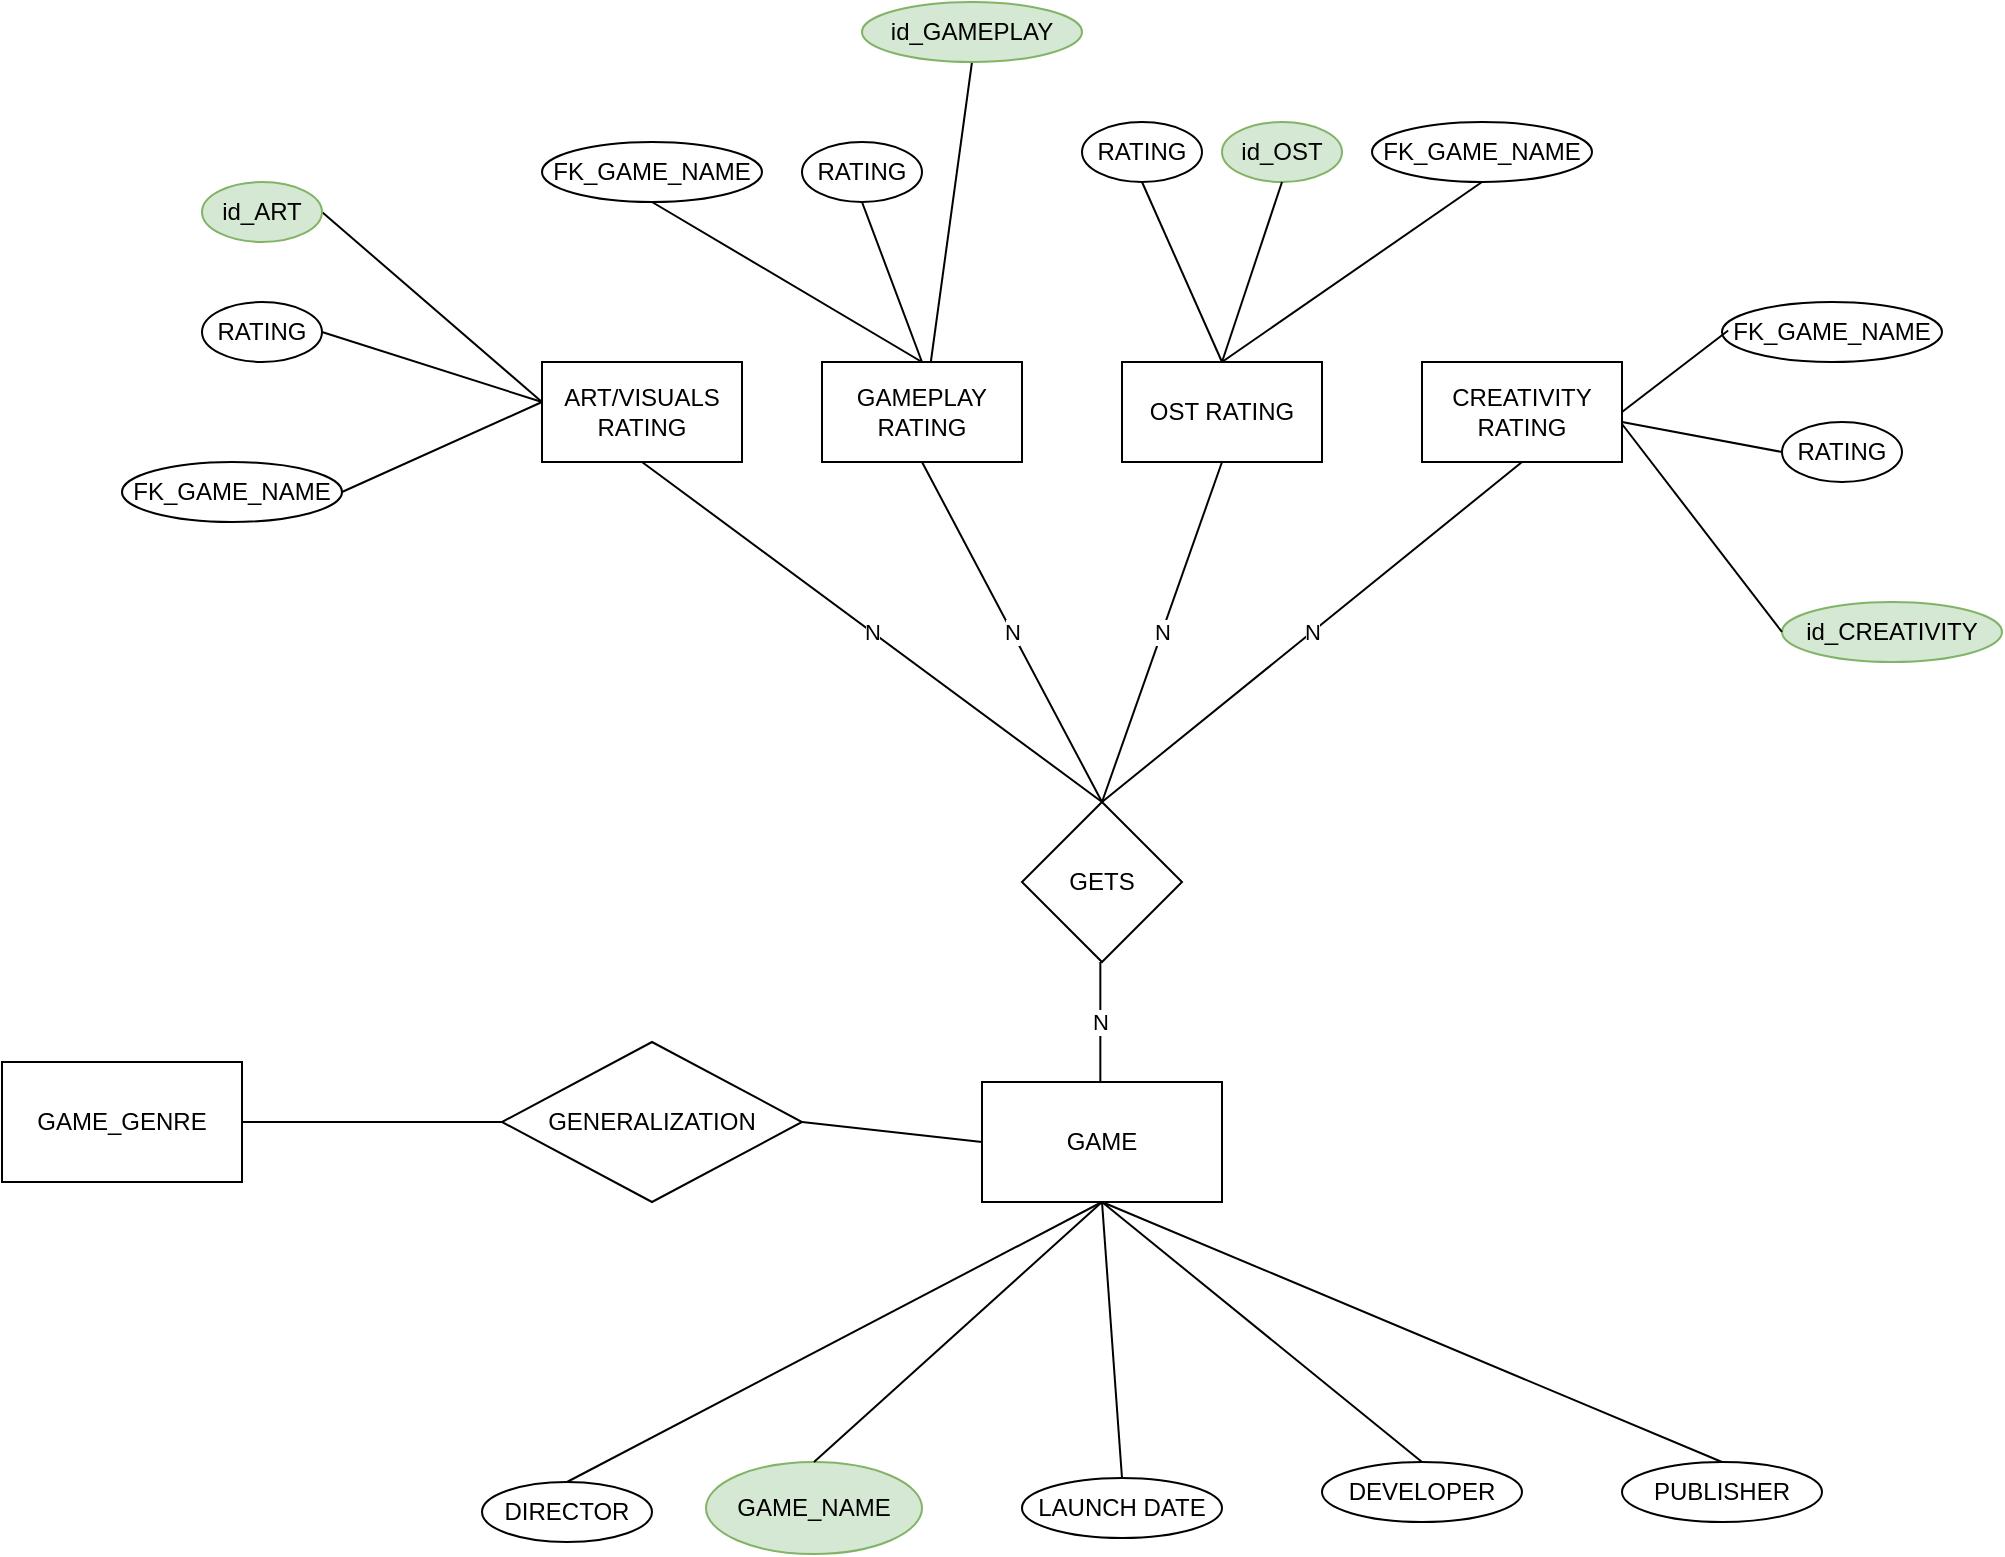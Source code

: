 <mxfile version="28.0.6">
  <diagram name="Página-1" id="6a5DYLOzgH-8xALXWZHd">
    <mxGraphModel dx="1430" dy="770" grid="1" gridSize="10" guides="1" tooltips="1" connect="1" arrows="1" fold="1" page="1" pageScale="1" pageWidth="2339" pageHeight="3300" math="0" shadow="0">
      <root>
        <mxCell id="0" />
        <mxCell id="1" parent="0" />
        <mxCell id="EieKeSjeqdE_A_YmpYcG-1" value="GAME" style="rounded=0;whiteSpace=wrap;html=1;" parent="1" vertex="1">
          <mxGeometry x="920" y="910" width="120" height="60" as="geometry" />
        </mxCell>
        <mxCell id="EieKeSjeqdE_A_YmpYcG-2" value="GETS" style="rhombus;whiteSpace=wrap;html=1;" parent="1" vertex="1">
          <mxGeometry x="940" y="770" width="80" height="80" as="geometry" />
        </mxCell>
        <mxCell id="EieKeSjeqdE_A_YmpYcG-9" value="GAME_NAME" style="ellipse;whiteSpace=wrap;html=1;fillColor=#d5e8d4;strokeColor=#82b366;" parent="1" vertex="1">
          <mxGeometry x="782" y="1100" width="108" height="46" as="geometry" />
        </mxCell>
        <mxCell id="EieKeSjeqdE_A_YmpYcG-10" value="LAUNCH DATE" style="ellipse;whiteSpace=wrap;html=1;" parent="1" vertex="1">
          <mxGeometry x="940" y="1108" width="100" height="30" as="geometry" />
        </mxCell>
        <mxCell id="EieKeSjeqdE_A_YmpYcG-12" value="DIRECTOR" style="ellipse;whiteSpace=wrap;html=1;" parent="1" vertex="1">
          <mxGeometry x="670" y="1110" width="85" height="30" as="geometry" />
        </mxCell>
        <mxCell id="EieKeSjeqdE_A_YmpYcG-16" value="ART/VISUALS RATING" style="rounded=0;whiteSpace=wrap;html=1;" parent="1" vertex="1">
          <mxGeometry x="700" y="550" width="100" height="50" as="geometry" />
        </mxCell>
        <mxCell id="EieKeSjeqdE_A_YmpYcG-17" value="GAMEPLAY RATING" style="rounded=0;whiteSpace=wrap;html=1;" parent="1" vertex="1">
          <mxGeometry x="840" y="550" width="100" height="50" as="geometry" />
        </mxCell>
        <mxCell id="EieKeSjeqdE_A_YmpYcG-18" value="OST RATING" style="rounded=0;whiteSpace=wrap;html=1;" parent="1" vertex="1">
          <mxGeometry x="990" y="550" width="100" height="50" as="geometry" />
        </mxCell>
        <mxCell id="EieKeSjeqdE_A_YmpYcG-19" value="CREATIVITY RATING" style="rounded=0;whiteSpace=wrap;html=1;" parent="1" vertex="1">
          <mxGeometry x="1140" y="550" width="100" height="50" as="geometry" />
        </mxCell>
        <mxCell id="EieKeSjeqdE_A_YmpYcG-28" value="" style="endArrow=none;html=1;rounded=0;entryX=0.5;entryY=1;entryDx=0;entryDy=0;" parent="1" target="EieKeSjeqdE_A_YmpYcG-32" edge="1">
          <mxGeometry width="50" height="50" relative="1" as="geometry">
            <mxPoint x="890" y="550" as="sourcePoint" />
            <mxPoint x="865" y="470" as="targetPoint" />
          </mxGeometry>
        </mxCell>
        <mxCell id="EieKeSjeqdE_A_YmpYcG-29" value="" style="endArrow=none;html=1;rounded=0;exitX=1;exitY=0.5;exitDx=0;exitDy=0;" parent="1" source="EieKeSjeqdE_A_YmpYcG-33" edge="1">
          <mxGeometry width="50" height="50" relative="1" as="geometry">
            <mxPoint x="590" y="555" as="sourcePoint" />
            <mxPoint x="700" y="570" as="targetPoint" />
          </mxGeometry>
        </mxCell>
        <mxCell id="EieKeSjeqdE_A_YmpYcG-30" value="RATING" style="ellipse;whiteSpace=wrap;html=1;" parent="1" vertex="1">
          <mxGeometry x="530" y="520" width="60" height="30" as="geometry" />
        </mxCell>
        <mxCell id="EieKeSjeqdE_A_YmpYcG-32" value="FK_GAME_NAME" style="ellipse;whiteSpace=wrap;html=1;" parent="1" vertex="1">
          <mxGeometry x="700" y="440" width="110" height="30" as="geometry" />
        </mxCell>
        <mxCell id="EieKeSjeqdE_A_YmpYcG-33" value="FK_GAME_NAME" style="ellipse;whiteSpace=wrap;html=1;fillColor=#FFFFFF;" parent="1" vertex="1">
          <mxGeometry x="490" y="600" width="110" height="30" as="geometry" />
        </mxCell>
        <mxCell id="EieKeSjeqdE_A_YmpYcG-34" value="" style="endArrow=none;html=1;rounded=0;exitX=1;exitY=0.5;exitDx=0;exitDy=0;" parent="1" source="EieKeSjeqdE_A_YmpYcG-30" edge="1">
          <mxGeometry width="50" height="50" relative="1" as="geometry">
            <mxPoint x="600" y="615" as="sourcePoint" />
            <mxPoint x="700" y="570" as="targetPoint" />
          </mxGeometry>
        </mxCell>
        <mxCell id="EieKeSjeqdE_A_YmpYcG-36" value="" style="endArrow=none;html=1;rounded=0;entryX=0.5;entryY=1;entryDx=0;entryDy=0;" parent="1" target="EieKeSjeqdE_A_YmpYcG-42" edge="1">
          <mxGeometry width="50" height="50" relative="1" as="geometry">
            <mxPoint x="890" y="550" as="sourcePoint" />
            <mxPoint x="895" y="470" as="targetPoint" />
          </mxGeometry>
        </mxCell>
        <mxCell id="EieKeSjeqdE_A_YmpYcG-38" value="" style="endArrow=none;html=1;rounded=0;exitX=1;exitY=0.5;exitDx=0;exitDy=0;" parent="1" edge="1">
          <mxGeometry width="50" height="50" relative="1" as="geometry">
            <mxPoint x="590" y="475" as="sourcePoint" />
            <mxPoint x="700" y="570" as="targetPoint" />
          </mxGeometry>
        </mxCell>
        <mxCell id="EieKeSjeqdE_A_YmpYcG-39" value="" style="endArrow=none;html=1;rounded=0;entryX=0.5;entryY=1;entryDx=0;entryDy=0;" parent="1" target="EieKeSjeqdE_A_YmpYcG-43" edge="1">
          <mxGeometry width="50" height="50" relative="1" as="geometry">
            <mxPoint x="894.41" y="550" as="sourcePoint" />
            <mxPoint x="980" y="470" as="targetPoint" />
          </mxGeometry>
        </mxCell>
        <mxCell id="EieKeSjeqdE_A_YmpYcG-40" value="id_ART" style="ellipse;whiteSpace=wrap;html=1;fillColor=#d5e8d4;strokeColor=#82b366;" parent="1" vertex="1">
          <mxGeometry x="530" y="460" width="60" height="30" as="geometry" />
        </mxCell>
        <mxCell id="EieKeSjeqdE_A_YmpYcG-42" value="RATING" style="ellipse;whiteSpace=wrap;html=1;" parent="1" vertex="1">
          <mxGeometry x="830" y="440" width="60" height="30" as="geometry" />
        </mxCell>
        <mxCell id="EieKeSjeqdE_A_YmpYcG-43" value="id_GAMEPLAY" style="ellipse;whiteSpace=wrap;html=1;fillColor=#d5e8d4;strokeColor=#82b366;" parent="1" vertex="1">
          <mxGeometry x="860" y="370" width="110" height="30" as="geometry" />
        </mxCell>
        <mxCell id="EieKeSjeqdE_A_YmpYcG-45" value="FK_GAME_NAME" style="ellipse;whiteSpace=wrap;html=1;fillColor=#FFFFFF;" parent="1" vertex="1">
          <mxGeometry x="1290" y="520" width="110" height="30" as="geometry" />
        </mxCell>
        <mxCell id="EieKeSjeqdE_A_YmpYcG-47" value="id_CREATIVITY" style="ellipse;whiteSpace=wrap;html=1;fillColor=#d5e8d4;strokeColor=#82b366;" parent="1" vertex="1">
          <mxGeometry x="1320" y="670" width="110" height="30" as="geometry" />
        </mxCell>
        <mxCell id="EieKeSjeqdE_A_YmpYcG-48" value="" style="endArrow=none;html=1;rounded=0;entryX=0.028;entryY=0.475;entryDx=0;entryDy=0;entryPerimeter=0;" parent="1" target="EieKeSjeqdE_A_YmpYcG-45" edge="1">
          <mxGeometry width="50" height="50" relative="1" as="geometry">
            <mxPoint x="1240" y="575" as="sourcePoint" />
            <mxPoint x="1290" y="530" as="targetPoint" />
          </mxGeometry>
        </mxCell>
        <mxCell id="EieKeSjeqdE_A_YmpYcG-49" value="" style="endArrow=none;html=1;rounded=0;entryX=0;entryY=0.5;entryDx=0;entryDy=0;" parent="1" target="EieKeSjeqdE_A_YmpYcG-47" edge="1">
          <mxGeometry width="50" height="50" relative="1" as="geometry">
            <mxPoint x="1240" y="581" as="sourcePoint" />
            <mxPoint x="1293" y="540" as="targetPoint" />
          </mxGeometry>
        </mxCell>
        <mxCell id="EieKeSjeqdE_A_YmpYcG-51" value="RATING" style="ellipse;whiteSpace=wrap;html=1;" parent="1" vertex="1">
          <mxGeometry x="1320" y="580" width="60" height="30" as="geometry" />
        </mxCell>
        <mxCell id="EieKeSjeqdE_A_YmpYcG-52" value="" style="endArrow=none;html=1;rounded=0;entryX=0;entryY=0.5;entryDx=0;entryDy=0;" parent="1" target="EieKeSjeqdE_A_YmpYcG-51" edge="1">
          <mxGeometry width="50" height="50" relative="1" as="geometry">
            <mxPoint x="1240" y="580" as="sourcePoint" />
            <mxPoint x="1293" y="539" as="targetPoint" />
          </mxGeometry>
        </mxCell>
        <mxCell id="EieKeSjeqdE_A_YmpYcG-53" value="FK_GAME_NAME" style="ellipse;whiteSpace=wrap;html=1;fillColor=#FFFFFF;" parent="1" vertex="1">
          <mxGeometry x="1115" y="430" width="110" height="30" as="geometry" />
        </mxCell>
        <mxCell id="EieKeSjeqdE_A_YmpYcG-54" value="" style="endArrow=none;html=1;rounded=0;entryX=0.5;entryY=1;entryDx=0;entryDy=0;" parent="1" target="EieKeSjeqdE_A_YmpYcG-53" edge="1">
          <mxGeometry width="50" height="50" relative="1" as="geometry">
            <mxPoint x="1040" y="550" as="sourcePoint" />
            <mxPoint x="1090" y="500" as="targetPoint" />
          </mxGeometry>
        </mxCell>
        <mxCell id="EieKeSjeqdE_A_YmpYcG-55" value="RATING" style="ellipse;whiteSpace=wrap;html=1;" parent="1" vertex="1">
          <mxGeometry x="970" y="430" width="60" height="30" as="geometry" />
        </mxCell>
        <mxCell id="EieKeSjeqdE_A_YmpYcG-56" value="" style="endArrow=none;html=1;rounded=0;entryX=0.5;entryY=1;entryDx=0;entryDy=0;" parent="1" target="EieKeSjeqdE_A_YmpYcG-55" edge="1">
          <mxGeometry width="50" height="50" relative="1" as="geometry">
            <mxPoint x="1040" y="550" as="sourcePoint" />
            <mxPoint x="1090" y="500" as="targetPoint" />
          </mxGeometry>
        </mxCell>
        <mxCell id="EieKeSjeqdE_A_YmpYcG-57" value="id_OST" style="ellipse;whiteSpace=wrap;html=1;fillColor=#d5e8d4;strokeColor=#82b366;" parent="1" vertex="1">
          <mxGeometry x="1040" y="430" width="60" height="30" as="geometry" />
        </mxCell>
        <mxCell id="EieKeSjeqdE_A_YmpYcG-58" value="" style="endArrow=none;html=1;rounded=0;entryX=0.5;entryY=1;entryDx=0;entryDy=0;" parent="1" target="EieKeSjeqdE_A_YmpYcG-57" edge="1">
          <mxGeometry width="50" height="50" relative="1" as="geometry">
            <mxPoint x="1040" y="550" as="sourcePoint" />
            <mxPoint x="1090" y="500" as="targetPoint" />
          </mxGeometry>
        </mxCell>
        <mxCell id="EieKeSjeqdE_A_YmpYcG-59" value="N" style="endArrow=none;html=1;rounded=0;entryX=0.5;entryY=1;entryDx=0;entryDy=0;" parent="1" target="EieKeSjeqdE_A_YmpYcG-16" edge="1">
          <mxGeometry width="50" height="50" relative="1" as="geometry">
            <mxPoint x="980" y="770" as="sourcePoint" />
            <mxPoint x="1030" y="720" as="targetPoint" />
          </mxGeometry>
        </mxCell>
        <mxCell id="EieKeSjeqdE_A_YmpYcG-60" value="N" style="endArrow=none;html=1;rounded=0;entryX=0.5;entryY=1;entryDx=0;entryDy=0;" parent="1" target="EieKeSjeqdE_A_YmpYcG-17" edge="1">
          <mxGeometry width="50" height="50" relative="1" as="geometry">
            <mxPoint x="980" y="770" as="sourcePoint" />
            <mxPoint x="1030" y="720" as="targetPoint" />
          </mxGeometry>
        </mxCell>
        <mxCell id="EieKeSjeqdE_A_YmpYcG-62" value="N" style="endArrow=none;html=1;rounded=0;entryX=0.5;entryY=1;entryDx=0;entryDy=0;" parent="1" target="EieKeSjeqdE_A_YmpYcG-18" edge="1">
          <mxGeometry width="50" height="50" relative="1" as="geometry">
            <mxPoint x="980" y="770" as="sourcePoint" />
            <mxPoint x="1030" y="720" as="targetPoint" />
          </mxGeometry>
        </mxCell>
        <mxCell id="EieKeSjeqdE_A_YmpYcG-64" value="N" style="endArrow=none;html=1;rounded=0;entryX=0.5;entryY=1;entryDx=0;entryDy=0;" parent="1" target="EieKeSjeqdE_A_YmpYcG-19" edge="1">
          <mxGeometry width="50" height="50" relative="1" as="geometry">
            <mxPoint x="980" y="770" as="sourcePoint" />
            <mxPoint x="1030" y="720" as="targetPoint" />
          </mxGeometry>
        </mxCell>
        <mxCell id="EieKeSjeqdE_A_YmpYcG-68" value="N" style="endArrow=none;html=1;rounded=0;exitX=0.5;exitY=0;exitDx=0;exitDy=0;" parent="1" edge="1">
          <mxGeometry width="50" height="50" relative="1" as="geometry">
            <mxPoint x="979.17" y="910" as="sourcePoint" />
            <mxPoint x="979.17" y="850" as="targetPoint" />
          </mxGeometry>
        </mxCell>
        <mxCell id="EieKeSjeqdE_A_YmpYcG-69" value="" style="endArrow=none;html=1;rounded=0;exitX=0.5;exitY=0;exitDx=0;exitDy=0;" parent="1" source="EieKeSjeqdE_A_YmpYcG-9" edge="1">
          <mxGeometry width="50" height="50" relative="1" as="geometry">
            <mxPoint x="930" y="1020" as="sourcePoint" />
            <mxPoint x="980" y="970" as="targetPoint" />
          </mxGeometry>
        </mxCell>
        <mxCell id="EieKeSjeqdE_A_YmpYcG-70" value="" style="endArrow=none;html=1;rounded=0;exitX=0.5;exitY=0;exitDx=0;exitDy=0;" parent="1" source="EieKeSjeqdE_A_YmpYcG-12" edge="1">
          <mxGeometry width="50" height="50" relative="1" as="geometry">
            <mxPoint x="930" y="1020" as="sourcePoint" />
            <mxPoint x="980" y="970" as="targetPoint" />
          </mxGeometry>
        </mxCell>
        <mxCell id="EieKeSjeqdE_A_YmpYcG-71" value="" style="endArrow=none;html=1;rounded=0;exitX=0.5;exitY=0;exitDx=0;exitDy=0;" parent="1" source="EieKeSjeqdE_A_YmpYcG-10" edge="1">
          <mxGeometry width="50" height="50" relative="1" as="geometry">
            <mxPoint x="930" y="1020" as="sourcePoint" />
            <mxPoint x="980" y="970" as="targetPoint" />
          </mxGeometry>
        </mxCell>
        <mxCell id="EieKeSjeqdE_A_YmpYcG-73" value="DEVELOPER" style="ellipse;whiteSpace=wrap;html=1;" parent="1" vertex="1">
          <mxGeometry x="1090" y="1100" width="100" height="30" as="geometry" />
        </mxCell>
        <mxCell id="EieKeSjeqdE_A_YmpYcG-74" value="PUBLISHER" style="ellipse;whiteSpace=wrap;html=1;" parent="1" vertex="1">
          <mxGeometry x="1240" y="1100" width="100" height="30" as="geometry" />
        </mxCell>
        <mxCell id="EieKeSjeqdE_A_YmpYcG-75" value="" style="endArrow=none;html=1;rounded=0;exitX=0.5;exitY=0;exitDx=0;exitDy=0;" parent="1" source="EieKeSjeqdE_A_YmpYcG-73" edge="1">
          <mxGeometry width="50" height="50" relative="1" as="geometry">
            <mxPoint x="930" y="1020" as="sourcePoint" />
            <mxPoint x="980" y="970" as="targetPoint" />
          </mxGeometry>
        </mxCell>
        <mxCell id="EieKeSjeqdE_A_YmpYcG-76" value="" style="endArrow=none;html=1;rounded=0;exitX=0.5;exitY=0;exitDx=0;exitDy=0;" parent="1" source="EieKeSjeqdE_A_YmpYcG-74" edge="1">
          <mxGeometry width="50" height="50" relative="1" as="geometry">
            <mxPoint x="930" y="1020" as="sourcePoint" />
            <mxPoint x="980" y="970" as="targetPoint" />
          </mxGeometry>
        </mxCell>
        <mxCell id="xbaq23NCa0stYrIp5ck9-1" value="GAME_GENRE" style="rounded=0;whiteSpace=wrap;html=1;" parent="1" vertex="1">
          <mxGeometry x="430" y="900" width="120" height="60" as="geometry" />
        </mxCell>
        <mxCell id="xbaq23NCa0stYrIp5ck9-2" value="GENERALIZATION" style="rhombus;whiteSpace=wrap;html=1;" parent="1" vertex="1">
          <mxGeometry x="680" y="890" width="150" height="80" as="geometry" />
        </mxCell>
        <mxCell id="xbaq23NCa0stYrIp5ck9-3" value="" style="endArrow=none;html=1;rounded=0;exitX=1;exitY=0.5;exitDx=0;exitDy=0;" parent="1" source="xbaq23NCa0stYrIp5ck9-2" edge="1">
          <mxGeometry width="50" height="50" relative="1" as="geometry">
            <mxPoint x="870" y="990" as="sourcePoint" />
            <mxPoint x="920" y="940" as="targetPoint" />
          </mxGeometry>
        </mxCell>
        <mxCell id="xbaq23NCa0stYrIp5ck9-4" value="" style="endArrow=none;html=1;rounded=0;exitX=1;exitY=0.5;exitDx=0;exitDy=0;" parent="1" source="xbaq23NCa0stYrIp5ck9-1" edge="1">
          <mxGeometry width="50" height="50" relative="1" as="geometry">
            <mxPoint x="630" y="980" as="sourcePoint" />
            <mxPoint x="680" y="930" as="targetPoint" />
          </mxGeometry>
        </mxCell>
      </root>
    </mxGraphModel>
  </diagram>
</mxfile>
